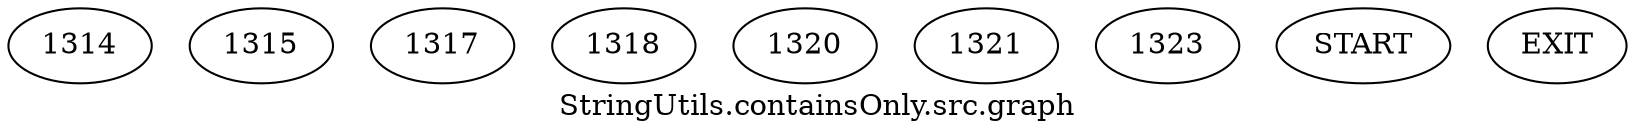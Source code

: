 /* --------------------------------------------------- */
/* Generated by Dr. Garbage Control Flow Graph Factory */
/* http://www.drgarbage.com                            */
/* Version: 4.5.0.201508311741                         */
/* Retrieved on: 2020-01-06 15:50:00.918               */
/* --------------------------------------------------- */
digraph "StringUtils.containsOnly.src.graph" {
 graph [label="StringUtils.containsOnly.src.graph"];
 2 [label="1314" ]
 3 [label="1315" ]
 4 [label="1317" ]
 5 [label="1318" ]
 6 [label="1320" ]
 7 [label="1321" ]
 8 [label="1323" ]
 9 [label="START" ]
 10 [label="EXIT" ]
 9  2
 2  3
 2  4
 4  5
 4  6
 6  7
 6  8
 3  10
 5  10
 7  10
 8  10
}
